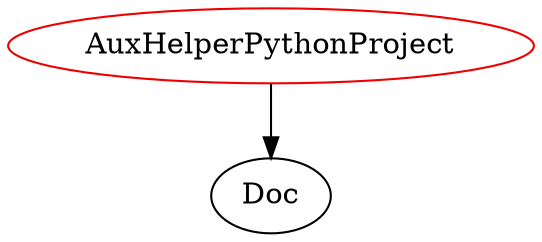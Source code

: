 digraph auxhelperpythonproject{
AuxHelperPythonProject -> Doc;
AuxHelperPythonProject	[shape=oval, color=red2, label="AuxHelperPythonProject"];
}
